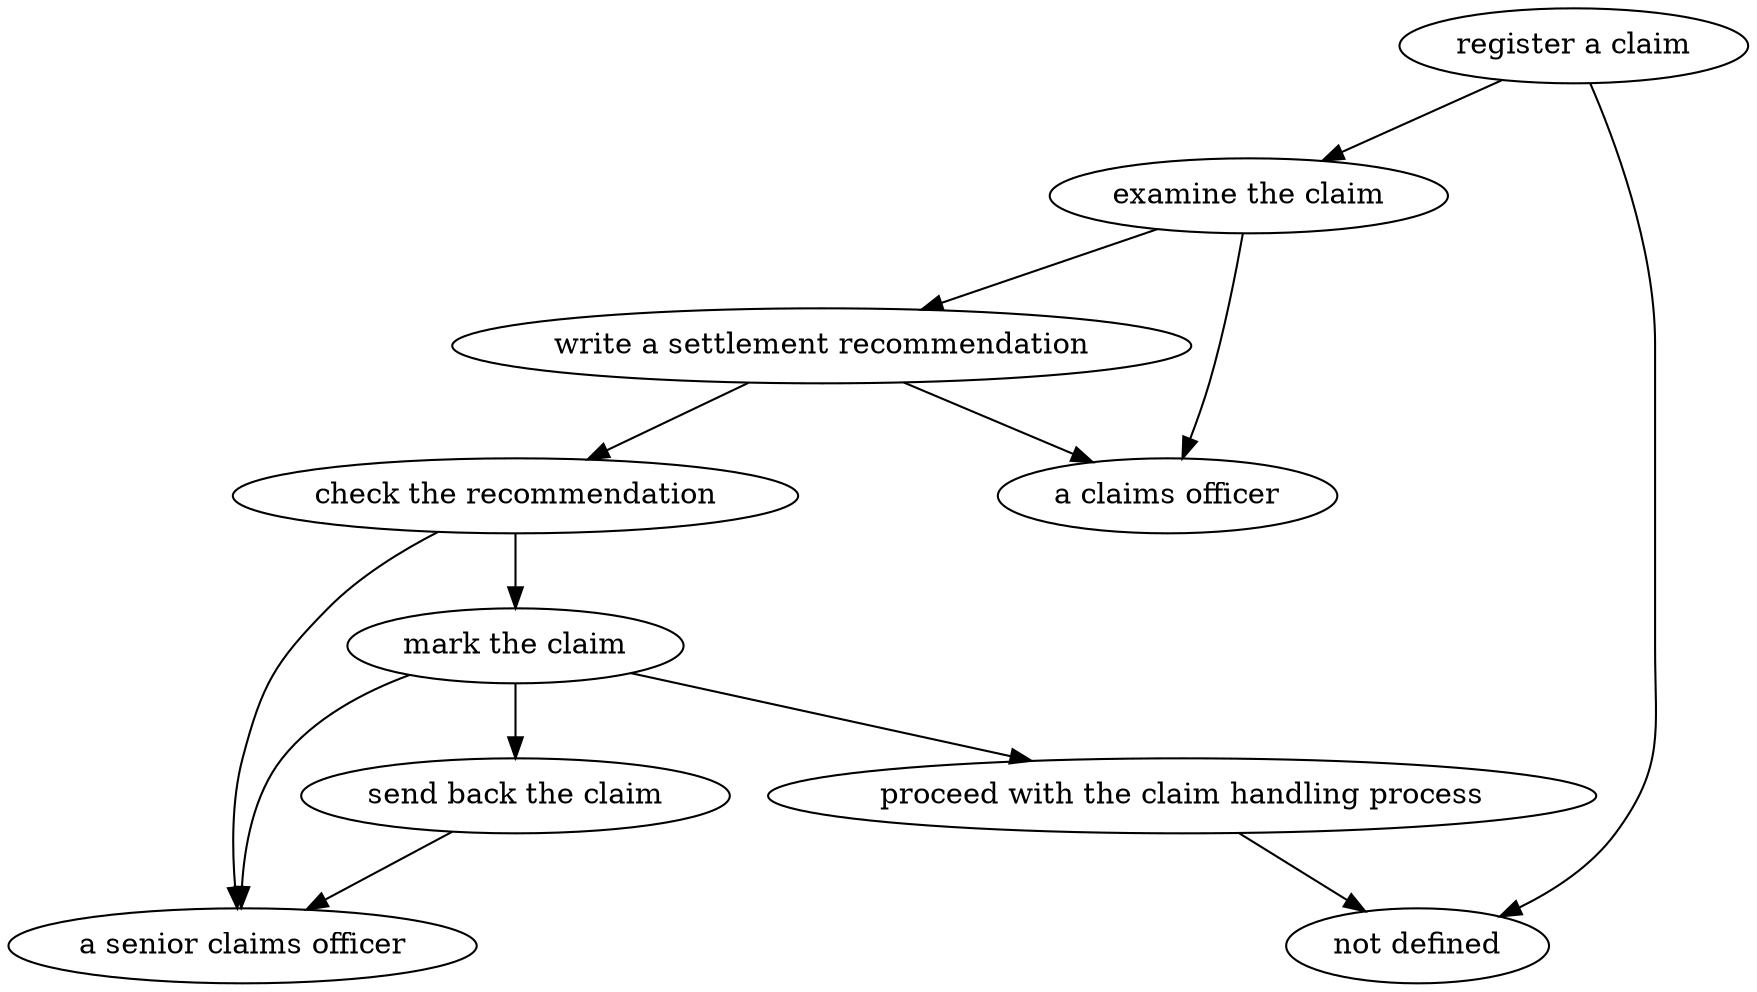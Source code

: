 strict digraph "doc-3.3" {
	graph [name="doc-3.3"];
	"register a claim"	[attrs="{'type': 'Activity', 'label': 'register a claim'}"];
	"examine the claim"	[attrs="{'type': 'Activity', 'label': 'examine the claim'}"];
	"register a claim" -> "examine the claim"	[attrs="{'type': 'flow', 'label': 'flow'}"];
	"not defined"	[attrs="{'type': 'Actor', 'label': 'not defined'}"];
	"register a claim" -> "not defined"	[attrs="{'type': 'actor performer', 'label': 'actor performer'}"];
	"write a settlement recommendation"	[attrs="{'type': 'Activity', 'label': 'write a settlement recommendation'}"];
	"examine the claim" -> "write a settlement recommendation"	[attrs="{'type': 'flow', 'label': 'flow'}"];
	"a claims officer"	[attrs="{'type': 'Actor', 'label': 'a claims officer'}"];
	"examine the claim" -> "a claims officer"	[attrs="{'type': 'actor performer', 'label': 'actor performer'}"];
	"check the recommendation"	[attrs="{'type': 'Activity', 'label': 'check the recommendation'}"];
	"write a settlement recommendation" -> "check the recommendation"	[attrs="{'type': 'flow', 'label': 'flow'}"];
	"write a settlement recommendation" -> "a claims officer"	[attrs="{'type': 'actor performer', 'label': 'actor performer'}"];
	"mark the claim"	[attrs="{'type': 'Activity', 'label': 'mark the claim'}"];
	"check the recommendation" -> "mark the claim"	[attrs="{'type': 'flow', 'label': 'flow'}"];
	"a senior claims officer"	[attrs="{'type': 'Actor', 'label': 'a senior claims officer'}"];
	"check the recommendation" -> "a senior claims officer"	[attrs="{'type': 'actor performer', 'label': 'actor performer'}"];
	"send back the claim"	[attrs="{'type': 'Activity', 'label': 'send back the claim'}"];
	"mark the claim" -> "send back the claim"	[attrs="{'type': 'flow', 'label': 'flow'}"];
	"proceed with the claim handling process"	[attrs="{'type': 'Activity', 'label': 'proceed with the claim handling process'}"];
	"mark the claim" -> "proceed with the claim handling process"	[attrs="{'type': 'flow', 'label': 'flow'}"];
	"mark the claim" -> "a senior claims officer"	[attrs="{'type': 'actor performer', 'label': 'actor performer'}"];
	"send back the claim" -> "a senior claims officer"	[attrs="{'type': 'actor performer', 'label': 'actor performer'}"];
	"proceed with the claim handling process" -> "not defined"	[attrs="{'type': 'actor performer', 'label': 'actor performer'}"];
}
